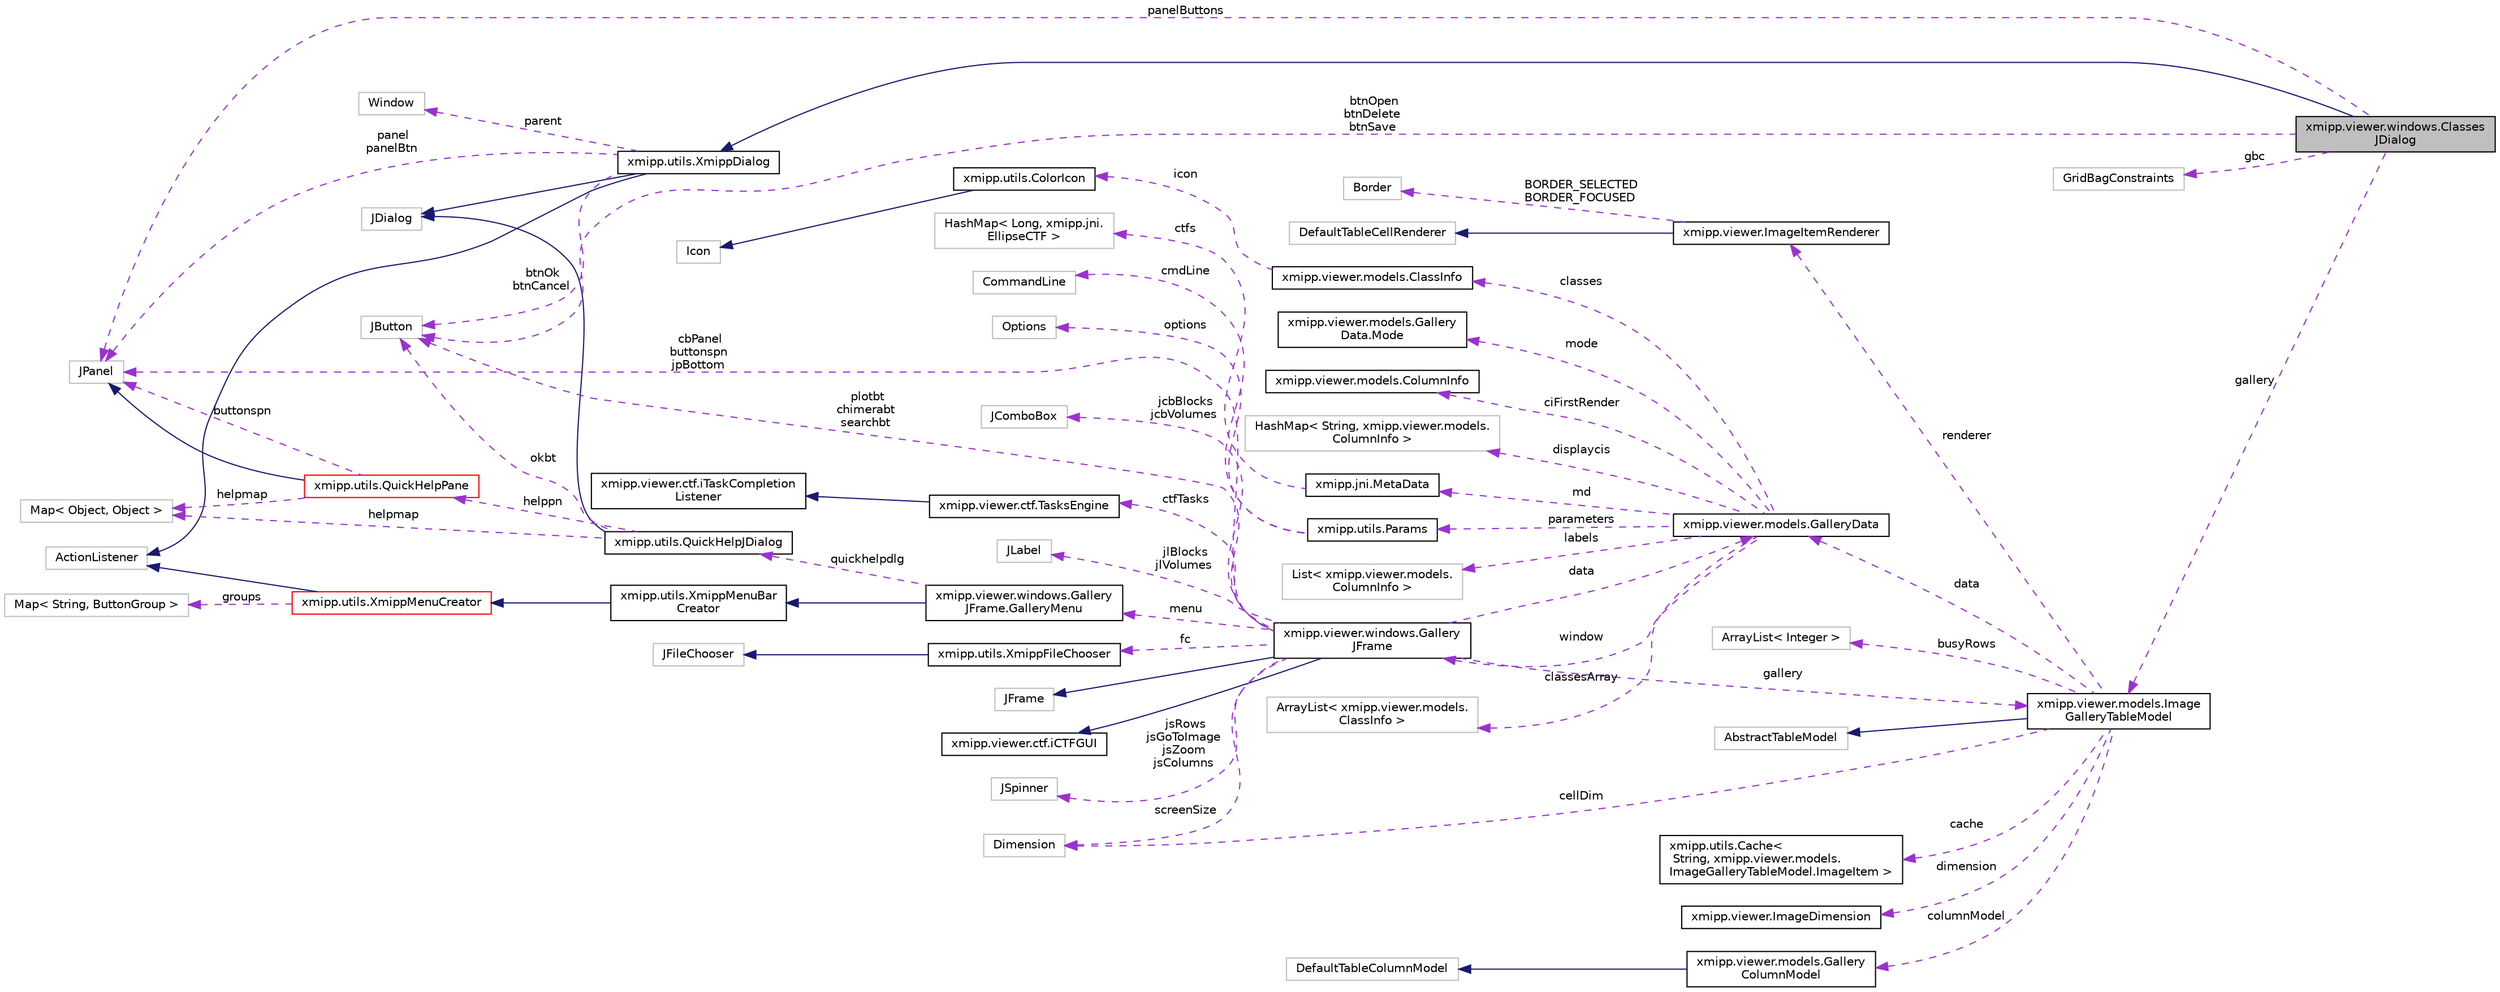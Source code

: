 digraph "xmipp.viewer.windows.ClassesJDialog"
{
  edge [fontname="Helvetica",fontsize="10",labelfontname="Helvetica",labelfontsize="10"];
  node [fontname="Helvetica",fontsize="10",shape=record];
  rankdir="LR";
  Node4 [label="xmipp.viewer.windows.Classes\lJDialog",height=0.2,width=0.4,color="black", fillcolor="grey75", style="filled", fontcolor="black"];
  Node5 -> Node4 [dir="back",color="midnightblue",fontsize="10",style="solid",fontname="Helvetica"];
  Node5 [label="xmipp.utils.XmippDialog",height=0.2,width=0.4,color="black", fillcolor="white", style="filled",URL="$classxmipp_1_1utils_1_1XmippDialog.html"];
  Node6 -> Node5 [dir="back",color="midnightblue",fontsize="10",style="solid",fontname="Helvetica"];
  Node6 [label="JDialog",height=0.2,width=0.4,color="grey75", fillcolor="white", style="filled"];
  Node7 -> Node5 [dir="back",color="midnightblue",fontsize="10",style="solid",fontname="Helvetica"];
  Node7 [label="ActionListener",height=0.2,width=0.4,color="grey75", fillcolor="white", style="filled"];
  Node8 -> Node5 [dir="back",color="darkorchid3",fontsize="10",style="dashed",label=" btnOk\nbtnCancel" ,fontname="Helvetica"];
  Node8 [label="JButton",height=0.2,width=0.4,color="grey75", fillcolor="white", style="filled"];
  Node9 -> Node5 [dir="back",color="darkorchid3",fontsize="10",style="dashed",label=" parent" ,fontname="Helvetica"];
  Node9 [label="Window",height=0.2,width=0.4,color="grey75", fillcolor="white", style="filled"];
  Node10 -> Node5 [dir="back",color="darkorchid3",fontsize="10",style="dashed",label=" panel\npanelBtn" ,fontname="Helvetica"];
  Node10 [label="JPanel",height=0.2,width=0.4,color="grey75", fillcolor="white", style="filled"];
  Node11 -> Node4 [dir="back",color="darkorchid3",fontsize="10",style="dashed",label=" gbc" ,fontname="Helvetica"];
  Node11 [label="GridBagConstraints",height=0.2,width=0.4,color="grey75", fillcolor="white", style="filled"];
  Node8 -> Node4 [dir="back",color="darkorchid3",fontsize="10",style="dashed",label=" btnOpen\nbtnDelete\nbtnSave" ,fontname="Helvetica"];
  Node12 -> Node4 [dir="back",color="darkorchid3",fontsize="10",style="dashed",label=" gallery" ,fontname="Helvetica"];
  Node12 [label="xmipp.viewer.models.Image\lGalleryTableModel",height=0.2,width=0.4,color="black", fillcolor="white", style="filled",URL="$classxmipp_1_1viewer_1_1models_1_1ImageGalleryTableModel.html"];
  Node13 -> Node12 [dir="back",color="midnightblue",fontsize="10",style="solid",fontname="Helvetica"];
  Node13 [label="AbstractTableModel",height=0.2,width=0.4,color="grey75", fillcolor="white", style="filled"];
  Node14 -> Node12 [dir="back",color="darkorchid3",fontsize="10",style="dashed",label=" columnModel" ,fontname="Helvetica"];
  Node14 [label="xmipp.viewer.models.Gallery\lColumnModel",height=0.2,width=0.4,color="black", fillcolor="white", style="filled",URL="$classxmipp_1_1viewer_1_1models_1_1GalleryColumnModel.html"];
  Node15 -> Node14 [dir="back",color="midnightblue",fontsize="10",style="solid",fontname="Helvetica"];
  Node15 [label="DefaultTableColumnModel",height=0.2,width=0.4,color="grey75", fillcolor="white", style="filled"];
  Node16 -> Node12 [dir="back",color="darkorchid3",fontsize="10",style="dashed",label=" cache" ,fontname="Helvetica"];
  Node16 [label="xmipp.utils.Cache\<\l String, xmipp.viewer.models.\lImageGalleryTableModel.ImageItem \>",height=0.2,width=0.4,color="black", fillcolor="white", style="filled",URL="$classxmipp_1_1utils_1_1Cache.html"];
  Node17 -> Node12 [dir="back",color="darkorchid3",fontsize="10",style="dashed",label=" dimension" ,fontname="Helvetica"];
  Node17 [label="xmipp.viewer.ImageDimension",height=0.2,width=0.4,color="black", fillcolor="white", style="filled",URL="$classxmipp_1_1viewer_1_1ImageDimension.html"];
  Node18 -> Node12 [dir="back",color="darkorchid3",fontsize="10",style="dashed",label=" renderer" ,fontname="Helvetica"];
  Node18 [label="xmipp.viewer.ImageItemRenderer",height=0.2,width=0.4,color="black", fillcolor="white", style="filled",URL="$classxmipp_1_1viewer_1_1ImageItemRenderer.html"];
  Node19 -> Node18 [dir="back",color="midnightblue",fontsize="10",style="solid",fontname="Helvetica"];
  Node19 [label="DefaultTableCellRenderer",height=0.2,width=0.4,color="grey75", fillcolor="white", style="filled"];
  Node20 -> Node18 [dir="back",color="darkorchid3",fontsize="10",style="dashed",label=" BORDER_SELECTED\nBORDER_FOCUSED" ,fontname="Helvetica"];
  Node20 [label="Border",height=0.2,width=0.4,color="grey75", fillcolor="white", style="filled"];
  Node21 -> Node12 [dir="back",color="darkorchid3",fontsize="10",style="dashed",label=" busyRows" ,fontname="Helvetica"];
  Node21 [label="ArrayList\< Integer \>",height=0.2,width=0.4,color="grey75", fillcolor="white", style="filled"];
  Node22 -> Node12 [dir="back",color="darkorchid3",fontsize="10",style="dashed",label=" cellDim" ,fontname="Helvetica"];
  Node22 [label="Dimension",height=0.2,width=0.4,color="grey75", fillcolor="white", style="filled"];
  Node23 -> Node12 [dir="back",color="darkorchid3",fontsize="10",style="dashed",label=" data" ,fontname="Helvetica"];
  Node23 [label="xmipp.viewer.models.GalleryData",height=0.2,width=0.4,color="black", fillcolor="white", style="filled",URL="$classxmipp_1_1viewer_1_1models_1_1GalleryData.html"];
  Node24 -> Node23 [dir="back",color="darkorchid3",fontsize="10",style="dashed",label=" displaycis" ,fontname="Helvetica"];
  Node24 [label="HashMap\< String, xmipp.viewer.models.\lColumnInfo \>",height=0.2,width=0.4,color="grey75", fillcolor="white", style="filled"];
  Node25 -> Node23 [dir="back",color="darkorchid3",fontsize="10",style="dashed",label=" window" ,fontname="Helvetica"];
  Node25 [label="xmipp.viewer.windows.Gallery\lJFrame",height=0.2,width=0.4,color="black", fillcolor="white", style="filled",URL="$classxmipp_1_1viewer_1_1windows_1_1GalleryJFrame.html"];
  Node26 -> Node25 [dir="back",color="midnightblue",fontsize="10",style="solid",fontname="Helvetica"];
  Node26 [label="JFrame",height=0.2,width=0.4,color="grey75", fillcolor="white", style="filled"];
  Node27 -> Node25 [dir="back",color="midnightblue",fontsize="10",style="solid",fontname="Helvetica"];
  Node27 [label="xmipp.viewer.ctf.iCTFGUI",height=0.2,width=0.4,color="black", fillcolor="white", style="filled",URL="$interfacexmipp_1_1viewer_1_1ctf_1_1iCTFGUI.html"];
  Node8 -> Node25 [dir="back",color="darkorchid3",fontsize="10",style="dashed",label=" plotbt\nchimerabt\nsearchbt" ,fontname="Helvetica"];
  Node28 -> Node25 [dir="back",color="darkorchid3",fontsize="10",style="dashed",label=" jsRows\njsGoToImage\njsZoom\njsColumns" ,fontname="Helvetica"];
  Node28 [label="JSpinner",height=0.2,width=0.4,color="grey75", fillcolor="white", style="filled"];
  Node29 -> Node25 [dir="back",color="darkorchid3",fontsize="10",style="dashed",label=" fc" ,fontname="Helvetica"];
  Node29 [label="xmipp.utils.XmippFileChooser",height=0.2,width=0.4,color="black", fillcolor="white", style="filled",URL="$classxmipp_1_1utils_1_1XmippFileChooser.html"];
  Node30 -> Node29 [dir="back",color="midnightblue",fontsize="10",style="solid",fontname="Helvetica"];
  Node30 [label="JFileChooser",height=0.2,width=0.4,color="grey75", fillcolor="white", style="filled"];
  Node12 -> Node25 [dir="back",color="darkorchid3",fontsize="10",style="dashed",label=" gallery" ,fontname="Helvetica"];
  Node22 -> Node25 [dir="back",color="darkorchid3",fontsize="10",style="dashed",label=" screenSize" ,fontname="Helvetica"];
  Node31 -> Node25 [dir="back",color="darkorchid3",fontsize="10",style="dashed",label=" ctfTasks" ,fontname="Helvetica"];
  Node31 [label="xmipp.viewer.ctf.TasksEngine",height=0.2,width=0.4,color="black", fillcolor="white", style="filled",URL="$classxmipp_1_1viewer_1_1ctf_1_1TasksEngine.html"];
  Node32 -> Node31 [dir="back",color="midnightblue",fontsize="10",style="solid",fontname="Helvetica"];
  Node32 [label="xmipp.viewer.ctf.iTaskCompletion\lListener",height=0.2,width=0.4,color="black", fillcolor="white", style="filled",URL="$interfacexmipp_1_1viewer_1_1ctf_1_1iTaskCompletionListener.html"];
  Node33 -> Node25 [dir="back",color="darkorchid3",fontsize="10",style="dashed",label=" jcbBlocks\njcbVolumes" ,fontname="Helvetica"];
  Node33 [label="JComboBox",height=0.2,width=0.4,color="grey75", fillcolor="white", style="filled"];
  Node34 -> Node25 [dir="back",color="darkorchid3",fontsize="10",style="dashed",label=" jlBlocks\njlVolumes" ,fontname="Helvetica"];
  Node34 [label="JLabel",height=0.2,width=0.4,color="grey75", fillcolor="white", style="filled"];
  Node10 -> Node25 [dir="back",color="darkorchid3",fontsize="10",style="dashed",label=" cbPanel\nbuttonspn\njpBottom" ,fontname="Helvetica"];
  Node23 -> Node25 [dir="back",color="darkorchid3",fontsize="10",style="dashed",label=" data" ,fontname="Helvetica"];
  Node35 -> Node25 [dir="back",color="darkorchid3",fontsize="10",style="dashed",label=" menu" ,fontname="Helvetica"];
  Node35 [label="xmipp.viewer.windows.Gallery\lJFrame.GalleryMenu",height=0.2,width=0.4,color="black", fillcolor="white", style="filled",URL="$classxmipp_1_1viewer_1_1windows_1_1GalleryJFrame_1_1GalleryMenu.html"];
  Node36 -> Node35 [dir="back",color="midnightblue",fontsize="10",style="solid",fontname="Helvetica"];
  Node36 [label="xmipp.utils.XmippMenuBar\lCreator",height=0.2,width=0.4,color="black", fillcolor="white", style="filled",URL="$classxmipp_1_1utils_1_1XmippMenuBarCreator.html"];
  Node37 -> Node36 [dir="back",color="midnightblue",fontsize="10",style="solid",fontname="Helvetica"];
  Node37 [label="xmipp.utils.XmippMenuCreator",height=0.2,width=0.4,color="red", fillcolor="white", style="filled",URL="$classxmipp_1_1utils_1_1XmippMenuCreator.html"];
  Node7 -> Node37 [dir="back",color="midnightblue",fontsize="10",style="solid",fontname="Helvetica"];
  Node38 -> Node37 [dir="back",color="darkorchid3",fontsize="10",style="dashed",label=" groups" ,fontname="Helvetica"];
  Node38 [label="Map\< String, ButtonGroup \>",height=0.2,width=0.4,color="grey75", fillcolor="white", style="filled"];
  Node41 -> Node35 [dir="back",color="darkorchid3",fontsize="10",style="dashed",label=" quickhelpdlg" ,fontname="Helvetica"];
  Node41 [label="xmipp.utils.QuickHelpJDialog",height=0.2,width=0.4,color="black", fillcolor="white", style="filled",URL="$classxmipp_1_1utils_1_1QuickHelpJDialog.html"];
  Node6 -> Node41 [dir="back",color="midnightblue",fontsize="10",style="solid",fontname="Helvetica"];
  Node8 -> Node41 [dir="back",color="darkorchid3",fontsize="10",style="dashed",label=" okbt" ,fontname="Helvetica"];
  Node42 -> Node41 [dir="back",color="darkorchid3",fontsize="10",style="dashed",label=" helppn" ,fontname="Helvetica"];
  Node42 [label="xmipp.utils.QuickHelpPane",height=0.2,width=0.4,color="red", fillcolor="white", style="filled",URL="$classxmipp_1_1utils_1_1QuickHelpPane.html"];
  Node10 -> Node42 [dir="back",color="midnightblue",fontsize="10",style="solid",fontname="Helvetica"];
  Node10 -> Node42 [dir="back",color="darkorchid3",fontsize="10",style="dashed",label=" buttonspn" ,fontname="Helvetica"];
  Node44 -> Node42 [dir="back",color="darkorchid3",fontsize="10",style="dashed",label=" helpmap" ,fontname="Helvetica"];
  Node44 [label="Map\< Object, Object \>",height=0.2,width=0.4,color="grey75", fillcolor="white", style="filled"];
  Node44 -> Node41 [dir="back",color="darkorchid3",fontsize="10",style="dashed",label=" helpmap" ,fontname="Helvetica"];
  Node45 -> Node23 [dir="back",color="darkorchid3",fontsize="10",style="dashed",label=" ciFirstRender" ,fontname="Helvetica"];
  Node45 [label="xmipp.viewer.models.ColumnInfo",height=0.2,width=0.4,color="black", fillcolor="white", style="filled",URL="$classxmipp_1_1viewer_1_1models_1_1ColumnInfo.html"];
  Node46 -> Node23 [dir="back",color="darkorchid3",fontsize="10",style="dashed",label=" labels" ,fontname="Helvetica"];
  Node46 [label="List\< xmipp.viewer.models.\lColumnInfo \>",height=0.2,width=0.4,color="grey75", fillcolor="white", style="filled"];
  Node47 -> Node23 [dir="back",color="darkorchid3",fontsize="10",style="dashed",label=" md" ,fontname="Helvetica"];
  Node47 [label="xmipp.jni.MetaData",height=0.2,width=0.4,color="black", fillcolor="white", style="filled",URL="$classxmipp_1_1jni_1_1MetaData.html"];
  Node48 -> Node47 [dir="back",color="darkorchid3",fontsize="10",style="dashed",label=" ctfs" ,fontname="Helvetica"];
  Node48 [label="HashMap\< Long, xmipp.jni.\lEllipseCTF \>",height=0.2,width=0.4,color="grey75", fillcolor="white", style="filled"];
  Node49 -> Node23 [dir="back",color="darkorchid3",fontsize="10",style="dashed",label=" classes" ,fontname="Helvetica"];
  Node49 [label="xmipp.viewer.models.ClassInfo",height=0.2,width=0.4,color="black", fillcolor="white", style="filled",URL="$classxmipp_1_1viewer_1_1models_1_1ClassInfo.html"];
  Node50 -> Node49 [dir="back",color="darkorchid3",fontsize="10",style="dashed",label=" icon" ,fontname="Helvetica"];
  Node50 [label="xmipp.utils.ColorIcon",height=0.2,width=0.4,color="black", fillcolor="white", style="filled",URL="$classxmipp_1_1utils_1_1ColorIcon.html"];
  Node51 -> Node50 [dir="back",color="midnightblue",fontsize="10",style="solid",fontname="Helvetica"];
  Node51 [label="Icon",height=0.2,width=0.4,color="grey75", fillcolor="white", style="filled"];
  Node52 -> Node23 [dir="back",color="darkorchid3",fontsize="10",style="dashed",label=" classesArray" ,fontname="Helvetica"];
  Node52 [label="ArrayList\< xmipp.viewer.models.\lClassInfo \>",height=0.2,width=0.4,color="grey75", fillcolor="white", style="filled"];
  Node53 -> Node23 [dir="back",color="darkorchid3",fontsize="10",style="dashed",label=" mode" ,fontname="Helvetica"];
  Node53 [label="xmipp.viewer.models.Gallery\lData.Mode",height=0.2,width=0.4,color="black", fillcolor="white", style="filled",URL="$enumxmipp_1_1viewer_1_1models_1_1GalleryData_1_1Mode.html"];
  Node54 -> Node23 [dir="back",color="darkorchid3",fontsize="10",style="dashed",label=" parameters" ,fontname="Helvetica"];
  Node54 [label="xmipp.utils.Params",height=0.2,width=0.4,color="black", fillcolor="white", style="filled",URL="$classxmipp_1_1utils_1_1Params.html"];
  Node55 -> Node54 [dir="back",color="darkorchid3",fontsize="10",style="dashed",label=" options" ,fontname="Helvetica"];
  Node55 [label="Options",height=0.2,width=0.4,color="grey75", fillcolor="white", style="filled"];
  Node56 -> Node54 [dir="back",color="darkorchid3",fontsize="10",style="dashed",label=" cmdLine" ,fontname="Helvetica"];
  Node56 [label="CommandLine",height=0.2,width=0.4,color="grey75", fillcolor="white", style="filled"];
  Node10 -> Node4 [dir="back",color="darkorchid3",fontsize="10",style="dashed",label=" panelButtons" ,fontname="Helvetica"];
}
